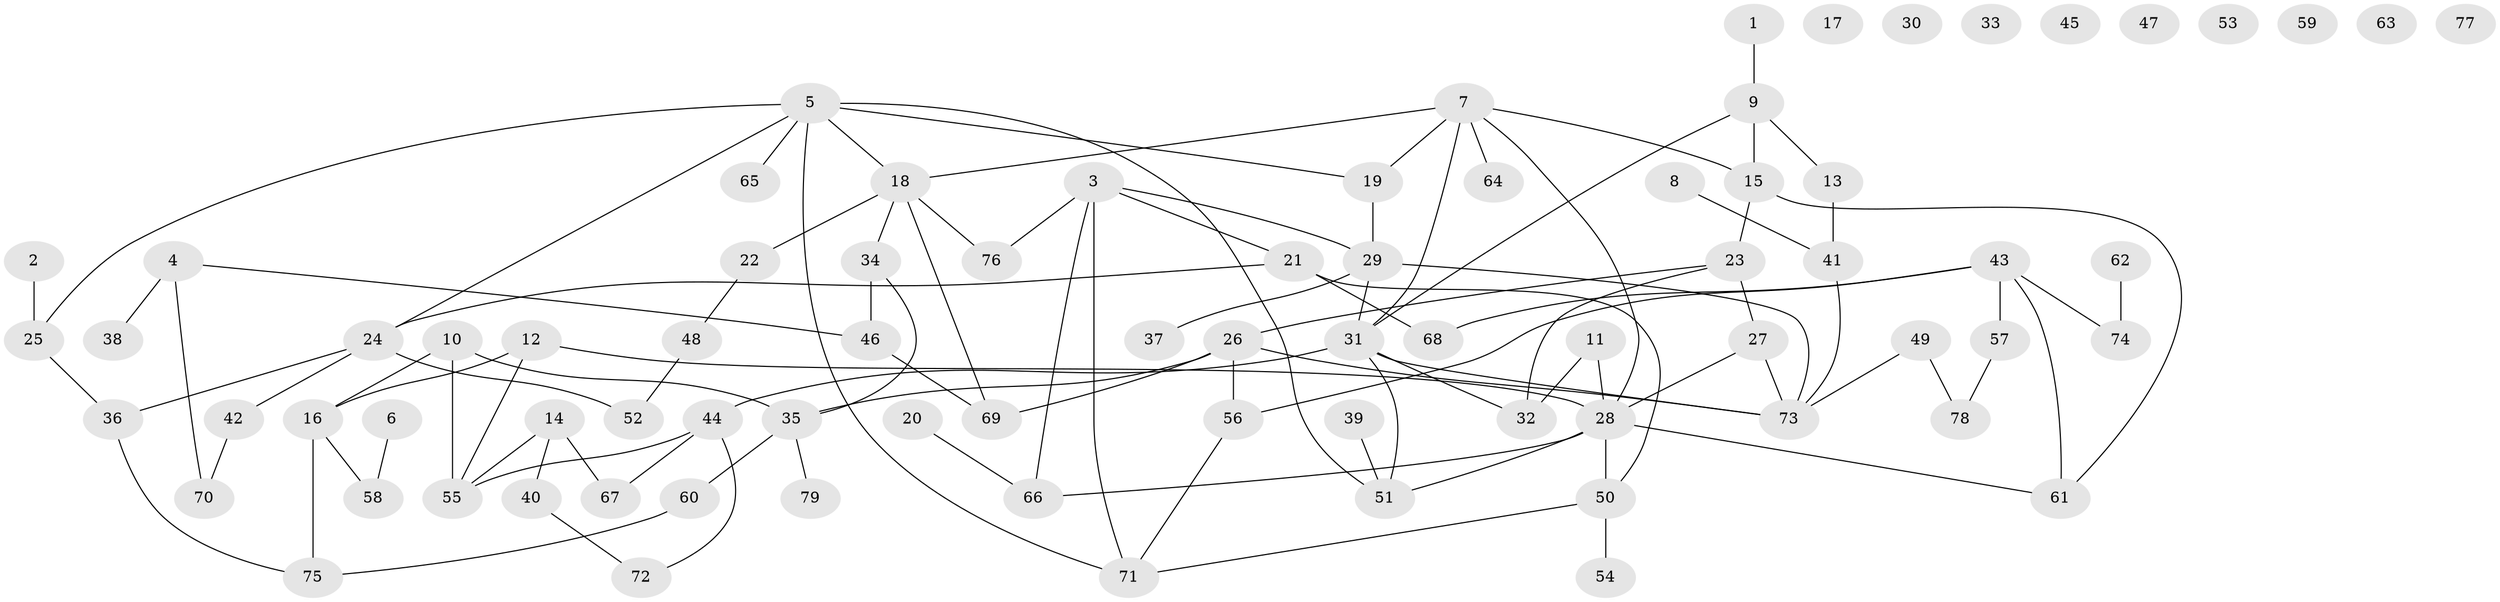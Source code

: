 // Generated by graph-tools (version 1.1) at 2025/49/03/09/25 03:49:11]
// undirected, 79 vertices, 105 edges
graph export_dot {
graph [start="1"]
  node [color=gray90,style=filled];
  1;
  2;
  3;
  4;
  5;
  6;
  7;
  8;
  9;
  10;
  11;
  12;
  13;
  14;
  15;
  16;
  17;
  18;
  19;
  20;
  21;
  22;
  23;
  24;
  25;
  26;
  27;
  28;
  29;
  30;
  31;
  32;
  33;
  34;
  35;
  36;
  37;
  38;
  39;
  40;
  41;
  42;
  43;
  44;
  45;
  46;
  47;
  48;
  49;
  50;
  51;
  52;
  53;
  54;
  55;
  56;
  57;
  58;
  59;
  60;
  61;
  62;
  63;
  64;
  65;
  66;
  67;
  68;
  69;
  70;
  71;
  72;
  73;
  74;
  75;
  76;
  77;
  78;
  79;
  1 -- 9;
  2 -- 25;
  3 -- 21;
  3 -- 29;
  3 -- 66;
  3 -- 71;
  3 -- 76;
  4 -- 38;
  4 -- 46;
  4 -- 70;
  5 -- 18;
  5 -- 19;
  5 -- 24;
  5 -- 25;
  5 -- 51;
  5 -- 65;
  5 -- 71;
  6 -- 58;
  7 -- 15;
  7 -- 18;
  7 -- 19;
  7 -- 28;
  7 -- 31;
  7 -- 64;
  8 -- 41;
  9 -- 13;
  9 -- 15;
  9 -- 31;
  10 -- 16;
  10 -- 35;
  10 -- 55;
  11 -- 28;
  11 -- 32;
  12 -- 16;
  12 -- 28;
  12 -- 55;
  13 -- 41;
  14 -- 40;
  14 -- 55;
  14 -- 67;
  15 -- 23;
  15 -- 61;
  16 -- 58;
  16 -- 75;
  18 -- 22;
  18 -- 34;
  18 -- 69;
  18 -- 76;
  19 -- 29;
  20 -- 66;
  21 -- 24;
  21 -- 50;
  21 -- 68;
  22 -- 48;
  23 -- 26;
  23 -- 27;
  23 -- 32;
  24 -- 36;
  24 -- 42;
  24 -- 52;
  25 -- 36;
  26 -- 35;
  26 -- 56;
  26 -- 69;
  26 -- 73;
  27 -- 28;
  27 -- 73;
  28 -- 50;
  28 -- 51;
  28 -- 61;
  28 -- 66;
  29 -- 31;
  29 -- 37;
  29 -- 73;
  31 -- 32;
  31 -- 44;
  31 -- 51;
  31 -- 73;
  34 -- 35;
  34 -- 46;
  35 -- 60;
  35 -- 79;
  36 -- 75;
  39 -- 51;
  40 -- 72;
  41 -- 73;
  42 -- 70;
  43 -- 56;
  43 -- 57;
  43 -- 61;
  43 -- 68;
  43 -- 74;
  44 -- 55;
  44 -- 67;
  44 -- 72;
  46 -- 69;
  48 -- 52;
  49 -- 73;
  49 -- 78;
  50 -- 54;
  50 -- 71;
  56 -- 71;
  57 -- 78;
  60 -- 75;
  62 -- 74;
}
